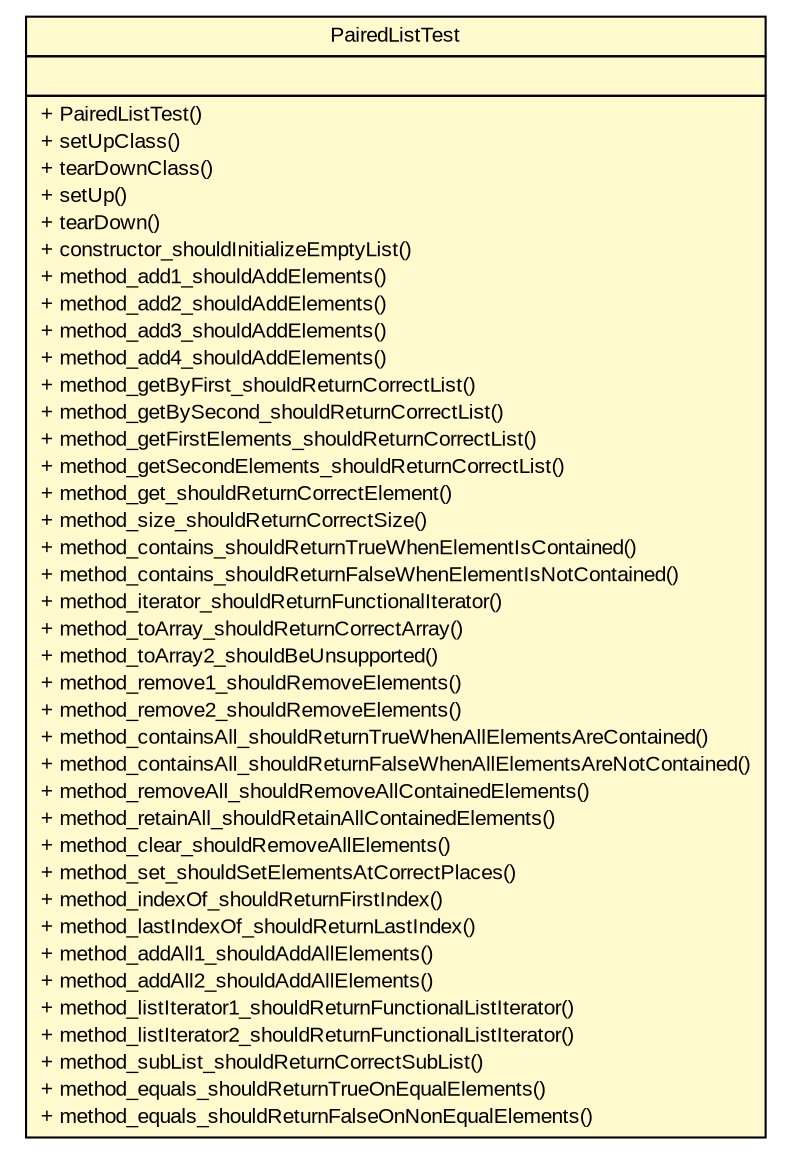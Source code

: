 #!/usr/local/bin/dot
#
# Class diagram 
# Generated by UMLGraph version R5_6 (http://www.umlgraph.org/)
#

digraph G {
	edge [fontname="arial",fontsize=10,labelfontname="arial",labelfontsize=10];
	node [fontname="arial",fontsize=10,shape=plaintext];
	nodesep=0.25;
	ranksep=0.5;
	// com.github.tilastokeskus.matertis.util.PairedListTest
	c421 [label=<<table title="com.github.tilastokeskus.matertis.util.PairedListTest" border="0" cellborder="1" cellspacing="0" cellpadding="2" port="p" bgcolor="lemonChiffon" href="./PairedListTest.html">
		<tr><td><table border="0" cellspacing="0" cellpadding="1">
<tr><td align="center" balign="center"> PairedListTest </td></tr>
		</table></td></tr>
		<tr><td><table border="0" cellspacing="0" cellpadding="1">
<tr><td align="left" balign="left">  </td></tr>
		</table></td></tr>
		<tr><td><table border="0" cellspacing="0" cellpadding="1">
<tr><td align="left" balign="left"> + PairedListTest() </td></tr>
<tr><td align="left" balign="left"> + setUpClass() </td></tr>
<tr><td align="left" balign="left"> + tearDownClass() </td></tr>
<tr><td align="left" balign="left"> + setUp() </td></tr>
<tr><td align="left" balign="left"> + tearDown() </td></tr>
<tr><td align="left" balign="left"> + constructor_shouldInitializeEmptyList() </td></tr>
<tr><td align="left" balign="left"> + method_add1_shouldAddElements() </td></tr>
<tr><td align="left" balign="left"> + method_add2_shouldAddElements() </td></tr>
<tr><td align="left" balign="left"> + method_add3_shouldAddElements() </td></tr>
<tr><td align="left" balign="left"> + method_add4_shouldAddElements() </td></tr>
<tr><td align="left" balign="left"> + method_getByFirst_shouldReturnCorrectList() </td></tr>
<tr><td align="left" balign="left"> + method_getBySecond_shouldReturnCorrectList() </td></tr>
<tr><td align="left" balign="left"> + method_getFirstElements_shouldReturnCorrectList() </td></tr>
<tr><td align="left" balign="left"> + method_getSecondElements_shouldReturnCorrectList() </td></tr>
<tr><td align="left" balign="left"> + method_get_shouldReturnCorrectElement() </td></tr>
<tr><td align="left" balign="left"> + method_size_shouldReturnCorrectSize() </td></tr>
<tr><td align="left" balign="left"> + method_contains_shouldReturnTrueWhenElementIsContained() </td></tr>
<tr><td align="left" balign="left"> + method_contains_shouldReturnFalseWhenElementIsNotContained() </td></tr>
<tr><td align="left" balign="left"> + method_iterator_shouldReturnFunctionalIterator() </td></tr>
<tr><td align="left" balign="left"> + method_toArray_shouldReturnCorrectArray() </td></tr>
<tr><td align="left" balign="left"> + method_toArray2_shouldBeUnsupported() </td></tr>
<tr><td align="left" balign="left"> + method_remove1_shouldRemoveElements() </td></tr>
<tr><td align="left" balign="left"> + method_remove2_shouldRemoveElements() </td></tr>
<tr><td align="left" balign="left"> + method_containsAll_shouldReturnTrueWhenAllElementsAreContained() </td></tr>
<tr><td align="left" balign="left"> + method_containsAll_shouldReturnFalseWhenAllElementsAreNotContained() </td></tr>
<tr><td align="left" balign="left"> + method_removeAll_shouldRemoveAllContainedElements() </td></tr>
<tr><td align="left" balign="left"> + method_retainAll_shouldRetainAllContainedElements() </td></tr>
<tr><td align="left" balign="left"> + method_clear_shouldRemoveAllElements() </td></tr>
<tr><td align="left" balign="left"> + method_set_shouldSetElementsAtCorrectPlaces() </td></tr>
<tr><td align="left" balign="left"> + method_indexOf_shouldReturnFirstIndex() </td></tr>
<tr><td align="left" balign="left"> + method_lastIndexOf_shouldReturnLastIndex() </td></tr>
<tr><td align="left" balign="left"> + method_addAll1_shouldAddAllElements() </td></tr>
<tr><td align="left" balign="left"> + method_addAll2_shouldAddAllElements() </td></tr>
<tr><td align="left" balign="left"> + method_listIterator1_shouldReturnFunctionalListIterator() </td></tr>
<tr><td align="left" balign="left"> + method_listIterator2_shouldReturnFunctionalListIterator() </td></tr>
<tr><td align="left" balign="left"> + method_subList_shouldReturnCorrectSubList() </td></tr>
<tr><td align="left" balign="left"> + method_equals_shouldReturnTrueOnEqualElements() </td></tr>
<tr><td align="left" balign="left"> + method_equals_shouldReturnFalseOnNonEqualElements() </td></tr>
		</table></td></tr>
		</table>>, URL="./PairedListTest.html", fontname="arial", fontcolor="black", fontsize=10.0];
}

